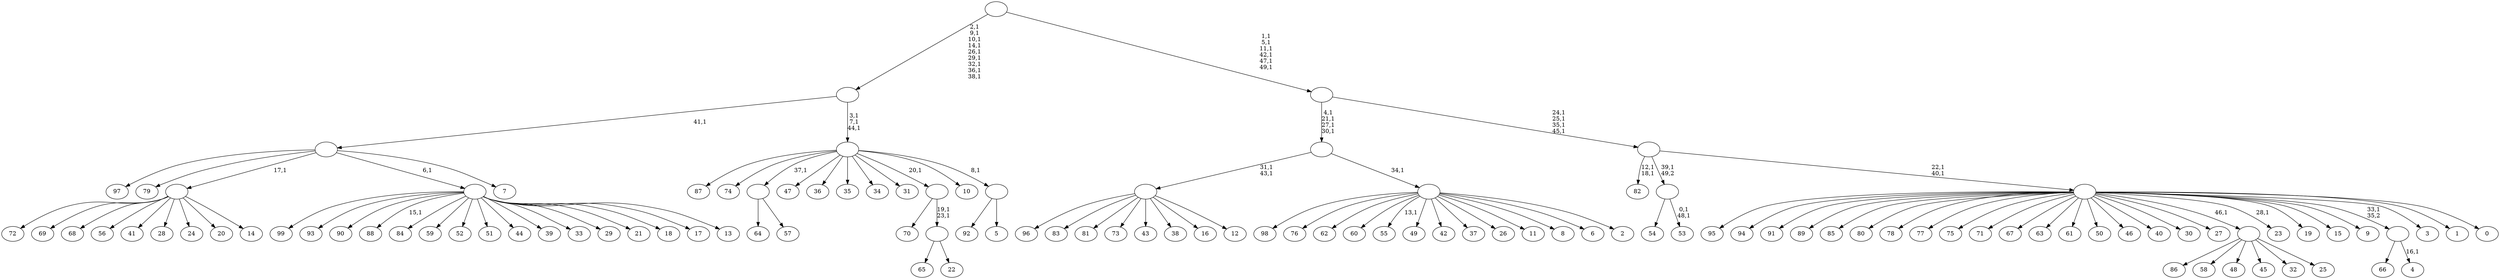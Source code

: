 digraph T {
	150 [label="99"]
	149 [label="98"]
	148 [label="97"]
	147 [label="96"]
	146 [label="95"]
	145 [label="94"]
	144 [label="93"]
	143 [label="92"]
	142 [label="91"]
	141 [label="90"]
	140 [label="89"]
	139 [label="88"]
	137 [label="87"]
	136 [label="86"]
	135 [label="85"]
	134 [label="84"]
	133 [label="83"]
	132 [label="82"]
	129 [label="81"]
	128 [label="80"]
	127 [label="79"]
	126 [label="78"]
	125 [label="77"]
	124 [label="76"]
	123 [label="75"]
	122 [label="74"]
	121 [label="73"]
	120 [label="72"]
	119 [label="71"]
	118 [label="70"]
	117 [label="69"]
	116 [label="68"]
	115 [label="67"]
	114 [label="66"]
	113 [label="65"]
	112 [label="64"]
	111 [label="63"]
	110 [label="62"]
	109 [label="61"]
	108 [label="60"]
	107 [label="59"]
	106 [label="58"]
	105 [label="57"]
	104 [label=""]
	103 [label="56"]
	102 [label="55"]
	100 [label="54"]
	99 [label="53"]
	96 [label=""]
	95 [label="52"]
	94 [label="51"]
	93 [label="50"]
	92 [label="49"]
	91 [label="48"]
	90 [label="47"]
	89 [label="46"]
	88 [label="45"]
	87 [label="44"]
	86 [label="43"]
	85 [label="42"]
	84 [label="41"]
	83 [label="40"]
	82 [label="39"]
	81 [label="38"]
	80 [label="37"]
	79 [label="36"]
	78 [label="35"]
	77 [label="34"]
	76 [label="33"]
	75 [label="32"]
	74 [label="31"]
	73 [label="30"]
	72 [label="29"]
	71 [label="28"]
	70 [label="27"]
	69 [label="26"]
	68 [label="25"]
	67 [label=""]
	66 [label="24"]
	65 [label="23"]
	63 [label="22"]
	62 [label=""]
	60 [label=""]
	59 [label="21"]
	58 [label="20"]
	57 [label="19"]
	56 [label="18"]
	55 [label="17"]
	54 [label="16"]
	53 [label="15"]
	52 [label="14"]
	51 [label=""]
	50 [label="13"]
	49 [label=""]
	48 [label="12"]
	47 [label=""]
	45 [label="11"]
	44 [label="10"]
	43 [label="9"]
	42 [label="8"]
	41 [label="7"]
	40 [label=""]
	39 [label="6"]
	38 [label="5"]
	37 [label=""]
	36 [label=""]
	33 [label=""]
	24 [label="4"]
	22 [label=""]
	21 [label="3"]
	20 [label="2"]
	19 [label=""]
	18 [label=""]
	14 [label="1"]
	13 [label="0"]
	12 [label=""]
	10 [label=""]
	6 [label=""]
	0 [label=""]
	104 -> 112 [label=""]
	104 -> 105 [label=""]
	96 -> 99 [label="0,1\n48,1"]
	96 -> 100 [label=""]
	67 -> 136 [label=""]
	67 -> 106 [label=""]
	67 -> 91 [label=""]
	67 -> 88 [label=""]
	67 -> 75 [label=""]
	67 -> 68 [label=""]
	62 -> 113 [label=""]
	62 -> 63 [label=""]
	60 -> 62 [label="19,1\n23,1"]
	60 -> 118 [label=""]
	51 -> 120 [label=""]
	51 -> 117 [label=""]
	51 -> 116 [label=""]
	51 -> 103 [label=""]
	51 -> 84 [label=""]
	51 -> 71 [label=""]
	51 -> 66 [label=""]
	51 -> 58 [label=""]
	51 -> 52 [label=""]
	49 -> 139 [label="15,1"]
	49 -> 150 [label=""]
	49 -> 144 [label=""]
	49 -> 141 [label=""]
	49 -> 134 [label=""]
	49 -> 107 [label=""]
	49 -> 95 [label=""]
	49 -> 94 [label=""]
	49 -> 87 [label=""]
	49 -> 82 [label=""]
	49 -> 76 [label=""]
	49 -> 72 [label=""]
	49 -> 59 [label=""]
	49 -> 56 [label=""]
	49 -> 55 [label=""]
	49 -> 50 [label=""]
	47 -> 147 [label=""]
	47 -> 133 [label=""]
	47 -> 129 [label=""]
	47 -> 121 [label=""]
	47 -> 86 [label=""]
	47 -> 81 [label=""]
	47 -> 54 [label=""]
	47 -> 48 [label=""]
	40 -> 148 [label=""]
	40 -> 127 [label=""]
	40 -> 51 [label="17,1"]
	40 -> 49 [label="6,1"]
	40 -> 41 [label=""]
	37 -> 143 [label=""]
	37 -> 38 [label=""]
	36 -> 137 [label=""]
	36 -> 122 [label=""]
	36 -> 104 [label="37,1"]
	36 -> 90 [label=""]
	36 -> 79 [label=""]
	36 -> 78 [label=""]
	36 -> 77 [label=""]
	36 -> 74 [label=""]
	36 -> 60 [label="20,1"]
	36 -> 44 [label=""]
	36 -> 37 [label="8,1"]
	33 -> 36 [label="3,1\n7,1\n44,1"]
	33 -> 40 [label="41,1"]
	22 -> 24 [label="16,1"]
	22 -> 114 [label=""]
	19 -> 102 [label="13,1"]
	19 -> 149 [label=""]
	19 -> 124 [label=""]
	19 -> 110 [label=""]
	19 -> 108 [label=""]
	19 -> 92 [label=""]
	19 -> 85 [label=""]
	19 -> 80 [label=""]
	19 -> 69 [label=""]
	19 -> 45 [label=""]
	19 -> 42 [label=""]
	19 -> 39 [label=""]
	19 -> 20 [label=""]
	18 -> 47 [label="31,1\n43,1"]
	18 -> 19 [label="34,1"]
	12 -> 65 [label="28,1"]
	12 -> 146 [label=""]
	12 -> 145 [label=""]
	12 -> 142 [label=""]
	12 -> 140 [label=""]
	12 -> 135 [label=""]
	12 -> 128 [label=""]
	12 -> 126 [label=""]
	12 -> 125 [label=""]
	12 -> 123 [label=""]
	12 -> 119 [label=""]
	12 -> 115 [label=""]
	12 -> 111 [label=""]
	12 -> 109 [label=""]
	12 -> 93 [label=""]
	12 -> 89 [label=""]
	12 -> 83 [label=""]
	12 -> 73 [label=""]
	12 -> 70 [label=""]
	12 -> 67 [label="46,1"]
	12 -> 57 [label=""]
	12 -> 53 [label=""]
	12 -> 43 [label=""]
	12 -> 22 [label="33,1\n35,2"]
	12 -> 21 [label=""]
	12 -> 14 [label=""]
	12 -> 13 [label=""]
	10 -> 12 [label="22,1\n40,1"]
	10 -> 132 [label="12,1\n18,1"]
	10 -> 96 [label="39,1\n49,2"]
	6 -> 10 [label="24,1\n25,1\n35,1\n45,1"]
	6 -> 18 [label="4,1\n21,1\n27,1\n30,1"]
	0 -> 6 [label="1,1\n5,1\n11,1\n42,1\n47,1\n49,1"]
	0 -> 33 [label="2,1\n9,1\n10,1\n14,1\n26,1\n29,1\n32,1\n36,1\n38,1"]
}
